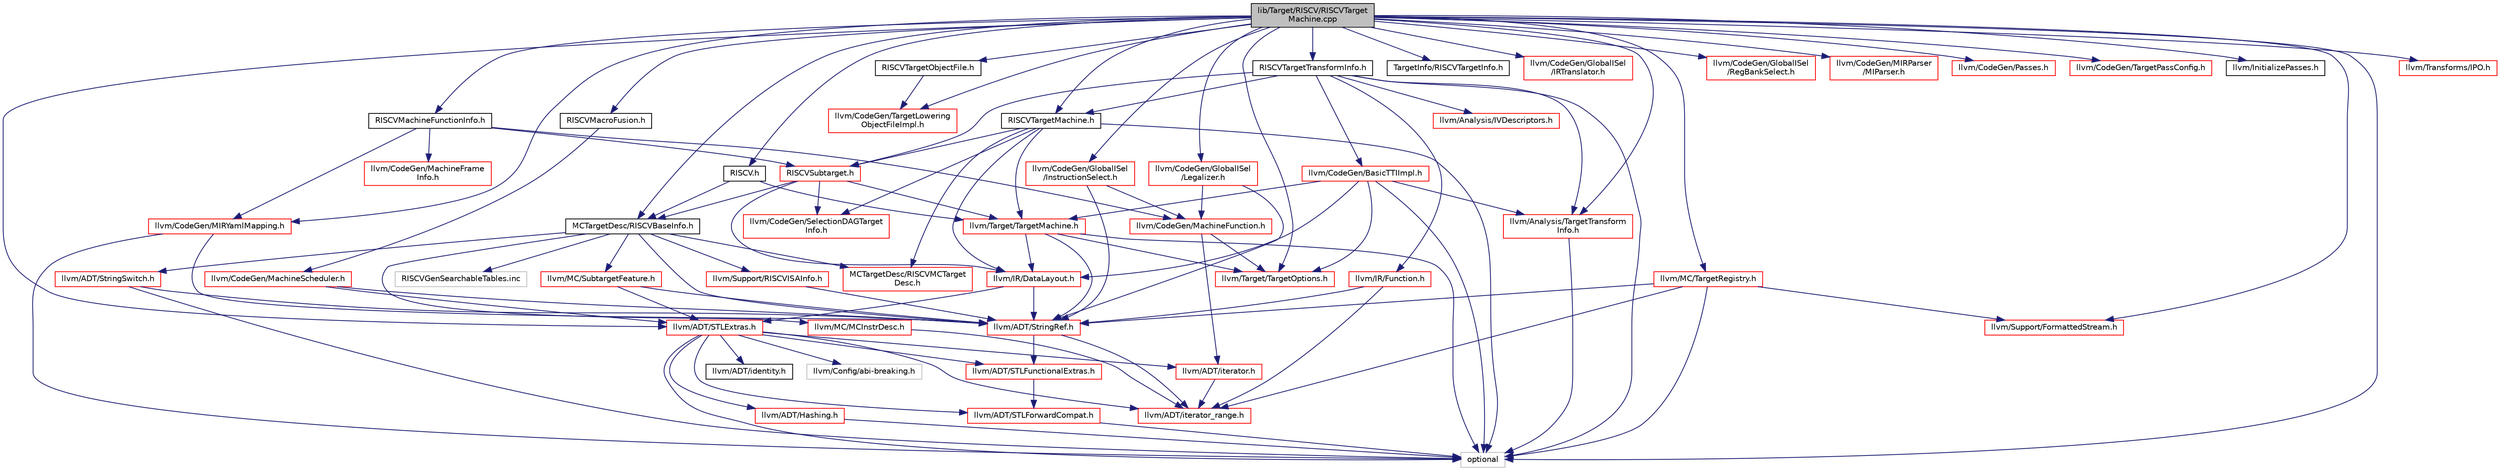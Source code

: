 digraph "lib/Target/RISCV/RISCVTargetMachine.cpp"
{
 // LATEX_PDF_SIZE
  bgcolor="transparent";
  edge [fontname="Helvetica",fontsize="10",labelfontname="Helvetica",labelfontsize="10"];
  node [fontname="Helvetica",fontsize="10",shape=record];
  Node1 [label="lib/Target/RISCV/RISCVTarget\lMachine.cpp",height=0.2,width=0.4,color="black", fillcolor="grey75", style="filled", fontcolor="black",tooltip=" "];
  Node1 -> Node2 [color="midnightblue",fontsize="10",style="solid",fontname="Helvetica"];
  Node2 [label="RISCVTargetMachine.h",height=0.2,width=0.4,color="black",URL="$RISCVTargetMachine_8h.html",tooltip=" "];
  Node2 -> Node3 [color="midnightblue",fontsize="10",style="solid",fontname="Helvetica"];
  Node3 [label="MCTargetDesc/RISCVMCTarget\lDesc.h",height=0.2,width=0.4,color="red",URL="$RISCVMCTargetDesc_8h.html",tooltip=" "];
  Node2 -> Node52 [color="midnightblue",fontsize="10",style="solid",fontname="Helvetica"];
  Node52 [label="RISCVSubtarget.h",height=0.2,width=0.4,color="red",URL="$RISCVSubtarget_8h.html",tooltip=" "];
  Node52 -> Node53 [color="midnightblue",fontsize="10",style="solid",fontname="Helvetica"];
  Node53 [label="MCTargetDesc/RISCVBaseInfo.h",height=0.2,width=0.4,color="black",URL="$RISCVBaseInfo_8h.html",tooltip=" "];
  Node53 -> Node3 [color="midnightblue",fontsize="10",style="solid",fontname="Helvetica"];
  Node53 -> Node54 [color="midnightblue",fontsize="10",style="solid",fontname="Helvetica"];
  Node54 [label="llvm/ADT/StringRef.h",height=0.2,width=0.4,color="red",URL="$StringRef_8h.html",tooltip=" "];
  Node54 -> Node41 [color="midnightblue",fontsize="10",style="solid",fontname="Helvetica"];
  Node41 [label="llvm/ADT/STLFunctionalExtras.h",height=0.2,width=0.4,color="red",URL="$STLFunctionalExtras_8h.html",tooltip=" "];
  Node41 -> Node40 [color="midnightblue",fontsize="10",style="solid",fontname="Helvetica"];
  Node40 [label="llvm/ADT/STLForwardCompat.h",height=0.2,width=0.4,color="red",URL="$STLForwardCompat_8h.html",tooltip=" "];
  Node40 -> Node29 [color="midnightblue",fontsize="10",style="solid",fontname="Helvetica"];
  Node29 [label="optional",height=0.2,width=0.4,color="grey75",tooltip=" "];
  Node54 -> Node44 [color="midnightblue",fontsize="10",style="solid",fontname="Helvetica"];
  Node44 [label="llvm/ADT/iterator_range.h",height=0.2,width=0.4,color="red",URL="$iterator__range_8h.html",tooltip=" "];
  Node53 -> Node58 [color="midnightblue",fontsize="10",style="solid",fontname="Helvetica"];
  Node58 [label="llvm/ADT/StringSwitch.h",height=0.2,width=0.4,color="red",URL="$StringSwitch_8h.html",tooltip=" "];
  Node58 -> Node54 [color="midnightblue",fontsize="10",style="solid",fontname="Helvetica"];
  Node58 -> Node29 [color="midnightblue",fontsize="10",style="solid",fontname="Helvetica"];
  Node53 -> Node59 [color="midnightblue",fontsize="10",style="solid",fontname="Helvetica"];
  Node59 [label="llvm/MC/MCInstrDesc.h",height=0.2,width=0.4,color="red",URL="$MCInstrDesc_8h.html",tooltip=" "];
  Node59 -> Node44 [color="midnightblue",fontsize="10",style="solid",fontname="Helvetica"];
  Node53 -> Node61 [color="midnightblue",fontsize="10",style="solid",fontname="Helvetica"];
  Node61 [label="llvm/MC/SubtargetFeature.h",height=0.2,width=0.4,color="red",URL="$SubtargetFeature_8h.html",tooltip=" "];
  Node61 -> Node39 [color="midnightblue",fontsize="10",style="solid",fontname="Helvetica"];
  Node39 [label="llvm/ADT/STLExtras.h",height=0.2,width=0.4,color="red",URL="$STLExtras_8h.html",tooltip=" "];
  Node39 -> Node7 [color="midnightblue",fontsize="10",style="solid",fontname="Helvetica"];
  Node7 [label="llvm/ADT/Hashing.h",height=0.2,width=0.4,color="red",URL="$Hashing_8h.html",tooltip=" "];
  Node7 -> Node29 [color="midnightblue",fontsize="10",style="solid",fontname="Helvetica"];
  Node39 -> Node40 [color="midnightblue",fontsize="10",style="solid",fontname="Helvetica"];
  Node39 -> Node41 [color="midnightblue",fontsize="10",style="solid",fontname="Helvetica"];
  Node39 -> Node42 [color="midnightblue",fontsize="10",style="solid",fontname="Helvetica"];
  Node42 [label="llvm/ADT/identity.h",height=0.2,width=0.4,color="black",URL="$identity_8h.html",tooltip=" "];
  Node39 -> Node43 [color="midnightblue",fontsize="10",style="solid",fontname="Helvetica"];
  Node43 [label="llvm/ADT/iterator.h",height=0.2,width=0.4,color="red",URL="$iterator_8h.html",tooltip=" "];
  Node43 -> Node44 [color="midnightblue",fontsize="10",style="solid",fontname="Helvetica"];
  Node39 -> Node44 [color="midnightblue",fontsize="10",style="solid",fontname="Helvetica"];
  Node39 -> Node45 [color="midnightblue",fontsize="10",style="solid",fontname="Helvetica"];
  Node45 [label="llvm/Config/abi-breaking.h",height=0.2,width=0.4,color="grey75",tooltip=" "];
  Node39 -> Node29 [color="midnightblue",fontsize="10",style="solid",fontname="Helvetica"];
  Node61 -> Node54 [color="midnightblue",fontsize="10",style="solid",fontname="Helvetica"];
  Node53 -> Node64 [color="midnightblue",fontsize="10",style="solid",fontname="Helvetica"];
  Node64 [label="llvm/Support/RISCVISAInfo.h",height=0.2,width=0.4,color="red",URL="$RISCVISAInfo_8h.html",tooltip=" "];
  Node64 -> Node54 [color="midnightblue",fontsize="10",style="solid",fontname="Helvetica"];
  Node53 -> Node81 [color="midnightblue",fontsize="10",style="solid",fontname="Helvetica"];
  Node81 [label="RISCVGenSearchableTables.inc",height=0.2,width=0.4,color="grey75",tooltip=" "];
  Node52 -> Node296 [color="midnightblue",fontsize="10",style="solid",fontname="Helvetica"];
  Node296 [label="llvm/CodeGen/SelectionDAGTarget\lInfo.h",height=0.2,width=0.4,color="red",URL="$SelectionDAGTargetInfo_8h.html",tooltip=" "];
  Node52 -> Node167 [color="midnightblue",fontsize="10",style="solid",fontname="Helvetica"];
  Node167 [label="llvm/IR/DataLayout.h",height=0.2,width=0.4,color="red",URL="$DataLayout_8h.html",tooltip=" "];
  Node167 -> Node39 [color="midnightblue",fontsize="10",style="solid",fontname="Helvetica"];
  Node167 -> Node54 [color="midnightblue",fontsize="10",style="solid",fontname="Helvetica"];
  Node52 -> Node166 [color="midnightblue",fontsize="10",style="solid",fontname="Helvetica"];
  Node166 [label="llvm/Target/TargetMachine.h",height=0.2,width=0.4,color="red",URL="$Target_2TargetMachine_8h.html",tooltip=" "];
  Node166 -> Node54 [color="midnightblue",fontsize="10",style="solid",fontname="Helvetica"];
  Node166 -> Node167 [color="midnightblue",fontsize="10",style="solid",fontname="Helvetica"];
  Node166 -> Node204 [color="midnightblue",fontsize="10",style="solid",fontname="Helvetica"];
  Node204 [label="llvm/Target/TargetOptions.h",height=0.2,width=0.4,color="red",URL="$TargetOptions_8h.html",tooltip=" "];
  Node166 -> Node29 [color="midnightblue",fontsize="10",style="solid",fontname="Helvetica"];
  Node2 -> Node296 [color="midnightblue",fontsize="10",style="solid",fontname="Helvetica"];
  Node2 -> Node167 [color="midnightblue",fontsize="10",style="solid",fontname="Helvetica"];
  Node2 -> Node166 [color="midnightblue",fontsize="10",style="solid",fontname="Helvetica"];
  Node2 -> Node29 [color="midnightblue",fontsize="10",style="solid",fontname="Helvetica"];
  Node1 -> Node53 [color="midnightblue",fontsize="10",style="solid",fontname="Helvetica"];
  Node1 -> Node165 [color="midnightblue",fontsize="10",style="solid",fontname="Helvetica"];
  Node165 [label="RISCV.h",height=0.2,width=0.4,color="black",URL="$RISCV_8h.html",tooltip=" "];
  Node165 -> Node53 [color="midnightblue",fontsize="10",style="solid",fontname="Helvetica"];
  Node165 -> Node166 [color="midnightblue",fontsize="10",style="solid",fontname="Helvetica"];
  Node1 -> Node297 [color="midnightblue",fontsize="10",style="solid",fontname="Helvetica"];
  Node297 [label="RISCVMachineFunctionInfo.h",height=0.2,width=0.4,color="black",URL="$RISCVMachineFunctionInfo_8h.html",tooltip=" "];
  Node297 -> Node52 [color="midnightblue",fontsize="10",style="solid",fontname="Helvetica"];
  Node297 -> Node298 [color="midnightblue",fontsize="10",style="solid",fontname="Helvetica"];
  Node298 [label="llvm/CodeGen/MIRYamlMapping.h",height=0.2,width=0.4,color="red",URL="$MIRYamlMapping_8h.html",tooltip=" "];
  Node298 -> Node54 [color="midnightblue",fontsize="10",style="solid",fontname="Helvetica"];
  Node298 -> Node29 [color="midnightblue",fontsize="10",style="solid",fontname="Helvetica"];
  Node297 -> Node302 [color="midnightblue",fontsize="10",style="solid",fontname="Helvetica"];
  Node302 [label="llvm/CodeGen/MachineFrame\lInfo.h",height=0.2,width=0.4,color="red",URL="$MachineFrameInfo_8h.html",tooltip=" "];
  Node297 -> Node217 [color="midnightblue",fontsize="10",style="solid",fontname="Helvetica"];
  Node217 [label="llvm/CodeGen/MachineFunction.h",height=0.2,width=0.4,color="red",URL="$MachineFunction_8h.html",tooltip=" "];
  Node217 -> Node43 [color="midnightblue",fontsize="10",style="solid",fontname="Helvetica"];
  Node217 -> Node204 [color="midnightblue",fontsize="10",style="solid",fontname="Helvetica"];
  Node1 -> Node303 [color="midnightblue",fontsize="10",style="solid",fontname="Helvetica"];
  Node303 [label="RISCVMacroFusion.h",height=0.2,width=0.4,color="black",URL="$RISCVMacroFusion_8h.html",tooltip=" "];
  Node303 -> Node304 [color="midnightblue",fontsize="10",style="solid",fontname="Helvetica"];
  Node304 [label="llvm/CodeGen/MachineScheduler.h",height=0.2,width=0.4,color="red",URL="$MachineScheduler_8h.html",tooltip=" "];
  Node304 -> Node39 [color="midnightblue",fontsize="10",style="solid",fontname="Helvetica"];
  Node304 -> Node54 [color="midnightblue",fontsize="10",style="solid",fontname="Helvetica"];
  Node1 -> Node315 [color="midnightblue",fontsize="10",style="solid",fontname="Helvetica"];
  Node315 [label="RISCVTargetObjectFile.h",height=0.2,width=0.4,color="black",URL="$RISCVTargetObjectFile_8h.html",tooltip=" "];
  Node315 -> Node316 [color="midnightblue",fontsize="10",style="solid",fontname="Helvetica"];
  Node316 [label="llvm/CodeGen/TargetLowering\lObjectFileImpl.h",height=0.2,width=0.4,color="red",URL="$TargetLoweringObjectFileImpl_8h.html",tooltip=" "];
  Node1 -> Node324 [color="midnightblue",fontsize="10",style="solid",fontname="Helvetica"];
  Node324 [label="RISCVTargetTransformInfo.h",height=0.2,width=0.4,color="black",URL="$RISCVTargetTransformInfo_8h.html",tooltip=" "];
  Node324 -> Node52 [color="midnightblue",fontsize="10",style="solid",fontname="Helvetica"];
  Node324 -> Node2 [color="midnightblue",fontsize="10",style="solid",fontname="Helvetica"];
  Node324 -> Node325 [color="midnightblue",fontsize="10",style="solid",fontname="Helvetica"];
  Node325 [label="llvm/Analysis/IVDescriptors.h",height=0.2,width=0.4,color="red",URL="$IVDescriptors_8h.html",tooltip=" "];
  Node324 -> Node326 [color="midnightblue",fontsize="10",style="solid",fontname="Helvetica"];
  Node326 [label="llvm/Analysis/TargetTransform\lInfo.h",height=0.2,width=0.4,color="red",URL="$TargetTransformInfo_8h.html",tooltip=" "];
  Node326 -> Node29 [color="midnightblue",fontsize="10",style="solid",fontname="Helvetica"];
  Node324 -> Node328 [color="midnightblue",fontsize="10",style="solid",fontname="Helvetica"];
  Node328 [label="llvm/CodeGen/BasicTTIImpl.h",height=0.2,width=0.4,color="red",URL="$BasicTTIImpl_8h.html",tooltip=" "];
  Node328 -> Node326 [color="midnightblue",fontsize="10",style="solid",fontname="Helvetica"];
  Node328 -> Node167 [color="midnightblue",fontsize="10",style="solid",fontname="Helvetica"];
  Node328 -> Node166 [color="midnightblue",fontsize="10",style="solid",fontname="Helvetica"];
  Node328 -> Node204 [color="midnightblue",fontsize="10",style="solid",fontname="Helvetica"];
  Node328 -> Node29 [color="midnightblue",fontsize="10",style="solid",fontname="Helvetica"];
  Node324 -> Node170 [color="midnightblue",fontsize="10",style="solid",fontname="Helvetica"];
  Node170 [label="llvm/IR/Function.h",height=0.2,width=0.4,color="red",URL="$Function_8h.html",tooltip=" "];
  Node170 -> Node54 [color="midnightblue",fontsize="10",style="solid",fontname="Helvetica"];
  Node170 -> Node44 [color="midnightblue",fontsize="10",style="solid",fontname="Helvetica"];
  Node324 -> Node29 [color="midnightblue",fontsize="10",style="solid",fontname="Helvetica"];
  Node1 -> Node344 [color="midnightblue",fontsize="10",style="solid",fontname="Helvetica"];
  Node344 [label="TargetInfo/RISCVTargetInfo.h",height=0.2,width=0.4,color="black",URL="$RISCVTargetInfo_8h.html",tooltip=" "];
  Node1 -> Node39 [color="midnightblue",fontsize="10",style="solid",fontname="Helvetica"];
  Node1 -> Node326 [color="midnightblue",fontsize="10",style="solid",fontname="Helvetica"];
  Node1 -> Node345 [color="midnightblue",fontsize="10",style="solid",fontname="Helvetica"];
  Node345 [label="llvm/CodeGen/GlobalISel\l/IRTranslator.h",height=0.2,width=0.4,color="red",URL="$IRTranslator_8h.html",tooltip=" "];
  Node1 -> Node353 [color="midnightblue",fontsize="10",style="solid",fontname="Helvetica"];
  Node353 [label="llvm/CodeGen/GlobalISel\l/InstructionSelect.h",height=0.2,width=0.4,color="red",URL="$InstructionSelect_8h.html",tooltip=" "];
  Node353 -> Node54 [color="midnightblue",fontsize="10",style="solid",fontname="Helvetica"];
  Node353 -> Node217 [color="midnightblue",fontsize="10",style="solid",fontname="Helvetica"];
  Node1 -> Node354 [color="midnightblue",fontsize="10",style="solid",fontname="Helvetica"];
  Node354 [label="llvm/CodeGen/GlobalISel\l/Legalizer.h",height=0.2,width=0.4,color="red",URL="$Legalizer_8h.html",tooltip=" "];
  Node354 -> Node54 [color="midnightblue",fontsize="10",style="solid",fontname="Helvetica"];
  Node354 -> Node217 [color="midnightblue",fontsize="10",style="solid",fontname="Helvetica"];
  Node1 -> Node355 [color="midnightblue",fontsize="10",style="solid",fontname="Helvetica"];
  Node355 [label="llvm/CodeGen/GlobalISel\l/RegBankSelect.h",height=0.2,width=0.4,color="red",URL="$RegBankSelect_8h.html",tooltip=" "];
  Node1 -> Node357 [color="midnightblue",fontsize="10",style="solid",fontname="Helvetica"];
  Node357 [label="llvm/CodeGen/MIRParser\l/MIParser.h",height=0.2,width=0.4,color="red",URL="$MIParser_8h.html",tooltip=" "];
  Node1 -> Node298 [color="midnightblue",fontsize="10",style="solid",fontname="Helvetica"];
  Node1 -> Node268 [color="midnightblue",fontsize="10",style="solid",fontname="Helvetica"];
  Node268 [label="llvm/CodeGen/Passes.h",height=0.2,width=0.4,color="red",URL="$CodeGen_2Passes_8h.html",tooltip=" "];
  Node1 -> Node316 [color="midnightblue",fontsize="10",style="solid",fontname="Helvetica"];
  Node1 -> Node358 [color="midnightblue",fontsize="10",style="solid",fontname="Helvetica"];
  Node358 [label="llvm/CodeGen/TargetPassConfig.h",height=0.2,width=0.4,color="red",URL="$TargetPassConfig_8h.html",tooltip=" "];
  Node1 -> Node359 [color="midnightblue",fontsize="10",style="solid",fontname="Helvetica"];
  Node359 [label="llvm/InitializePasses.h",height=0.2,width=0.4,color="black",URL="$InitializePasses_8h.html",tooltip=" "];
  Node1 -> Node360 [color="midnightblue",fontsize="10",style="solid",fontname="Helvetica"];
  Node360 [label="llvm/MC/TargetRegistry.h",height=0.2,width=0.4,color="red",URL="$TargetRegistry_8h.html",tooltip=" "];
  Node360 -> Node54 [color="midnightblue",fontsize="10",style="solid",fontname="Helvetica"];
  Node360 -> Node44 [color="midnightblue",fontsize="10",style="solid",fontname="Helvetica"];
  Node360 -> Node362 [color="midnightblue",fontsize="10",style="solid",fontname="Helvetica"];
  Node362 [label="llvm/Support/FormattedStream.h",height=0.2,width=0.4,color="red",URL="$FormattedStream_8h.html",tooltip=" "];
  Node360 -> Node29 [color="midnightblue",fontsize="10",style="solid",fontname="Helvetica"];
  Node1 -> Node362 [color="midnightblue",fontsize="10",style="solid",fontname="Helvetica"];
  Node1 -> Node204 [color="midnightblue",fontsize="10",style="solid",fontname="Helvetica"];
  Node1 -> Node363 [color="midnightblue",fontsize="10",style="solid",fontname="Helvetica"];
  Node363 [label="llvm/Transforms/IPO.h",height=0.2,width=0.4,color="red",URL="$Transforms_2IPO_8h.html",tooltip=" "];
  Node1 -> Node29 [color="midnightblue",fontsize="10",style="solid",fontname="Helvetica"];
}
